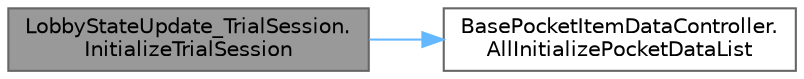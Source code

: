 digraph "LobbyStateUpdate_TrialSession.InitializeTrialSession"
{
 // LATEX_PDF_SIZE
  bgcolor="transparent";
  edge [fontname=Helvetica,fontsize=10,labelfontname=Helvetica,labelfontsize=10];
  node [fontname=Helvetica,fontsize=10,shape=box,height=0.2,width=0.4];
  rankdir="LR";
  Node1 [id="Node000001",label="LobbyStateUpdate_TrialSession.\lInitializeTrialSession",height=0.2,width=0.4,color="gray40", fillcolor="grey60", style="filled", fontcolor="black",tooltip=" "];
  Node1 -> Node2 [id="edge1_Node000001_Node000002",color="steelblue1",style="solid",tooltip=" "];
  Node2 [id="Node000002",label="BasePocketItemDataController.\lAllInitializePocketDataList",height=0.2,width=0.4,color="grey40", fillcolor="white", style="filled",URL="$class_base_pocket_item_data_controller.html#a18bc17f6a4df937a50693710c144db58",tooltip="全てのポケットデータを初期化"];
}
